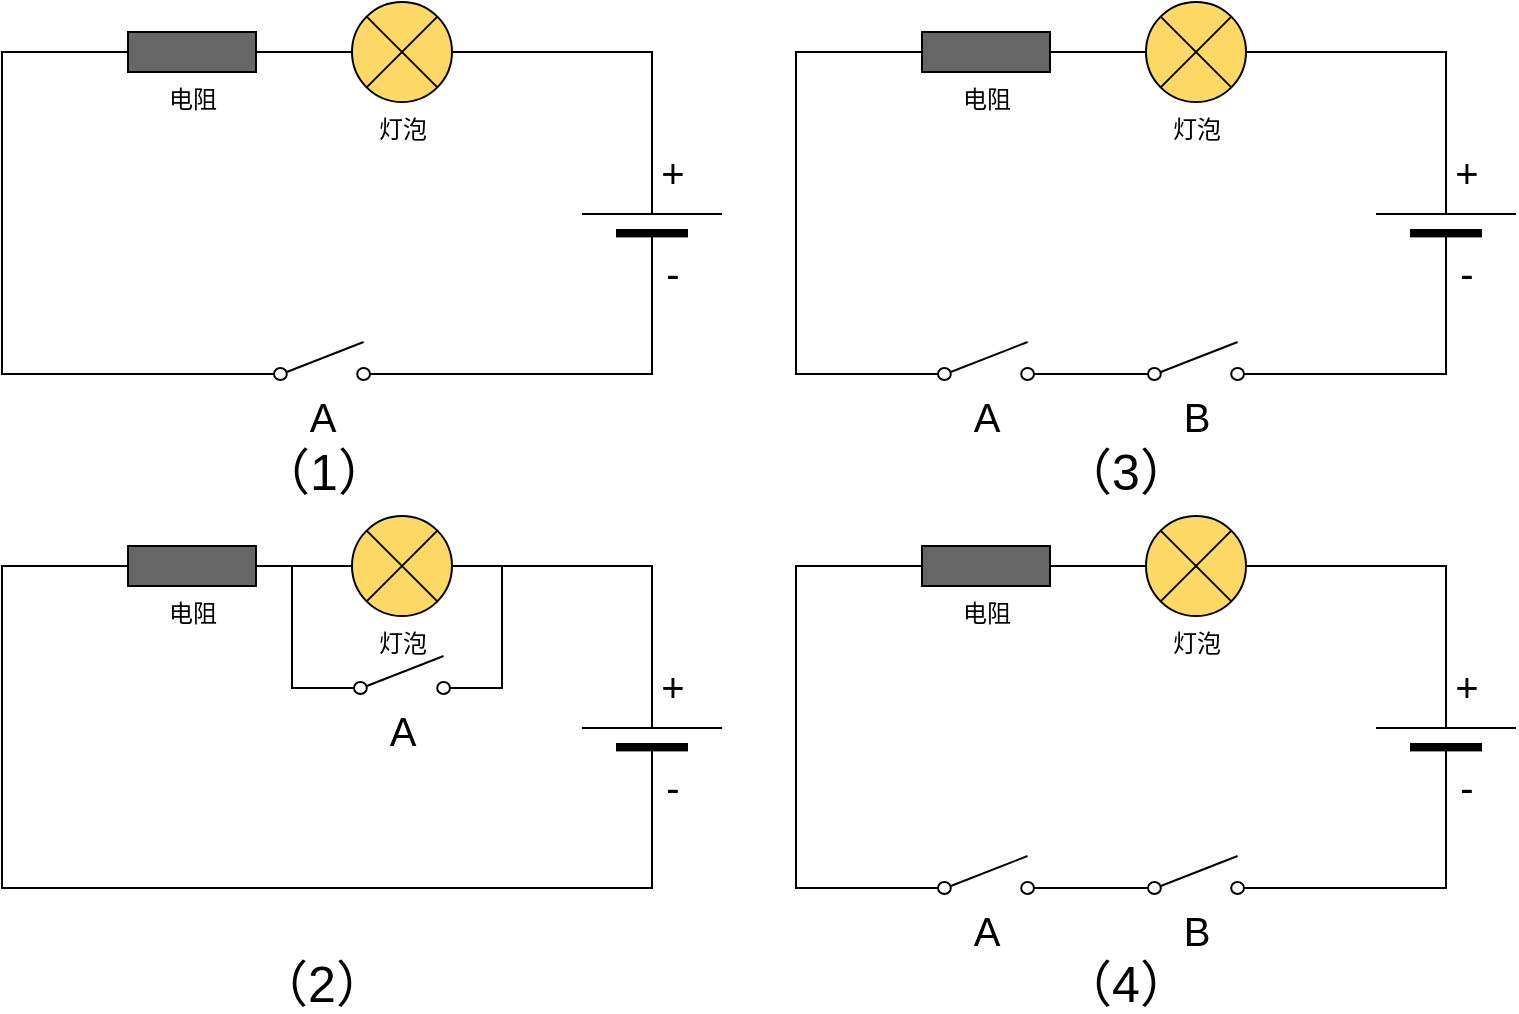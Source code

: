 <mxfile version="13.9.2" type="github"><diagram id="3YrKXvAWIabkW3BtLmuu" name="第 1 页"><mxGraphModel dx="1527" dy="802" grid="1" gridSize="10" guides="1" tooltips="1" connect="1" arrows="1" fold="1" page="1" pageScale="1" pageWidth="827" pageHeight="1169" math="0" shadow="0"><root><mxCell id="0"/><mxCell id="1" parent="0"/><mxCell id="RTrCC0mo2Q_FgXDh5RNR-1" value="&lt;font style=&quot;font-size: 20px&quot;&gt;A&lt;/font&gt;" style="pointerEvents=1;verticalLabelPosition=bottom;shadow=0;dashed=0;align=center;html=1;verticalAlign=top;shape=mxgraph.electrical.electro-mechanical.simple_switch;" vertex="1" parent="1"><mxGeometry x="190" y="410" width="80" height="19" as="geometry"/></mxCell><mxCell id="RTrCC0mo2Q_FgXDh5RNR-10" style="edgeStyle=orthogonalEdgeStyle;rounded=0;orthogonalLoop=1;jettySize=auto;html=1;exitX=1;exitY=0.5;exitDx=0;exitDy=0;exitPerimeter=0;endArrow=none;endFill=0;" edge="1" parent="1" source="RTrCC0mo2Q_FgXDh5RNR-2" target="RTrCC0mo2Q_FgXDh5RNR-5"><mxGeometry relative="1" as="geometry"/></mxCell><mxCell id="RTrCC0mo2Q_FgXDh5RNR-2" value="灯泡" style="pointerEvents=1;verticalLabelPosition=bottom;shadow=0;dashed=0;align=center;html=1;verticalAlign=top;shape=mxgraph.electrical.miscellaneous.light_bulb;fillColor=#FFD966;" vertex="1" parent="1"><mxGeometry x="240" y="240" width="60" height="50" as="geometry"/></mxCell><mxCell id="RTrCC0mo2Q_FgXDh5RNR-11" style="edgeStyle=orthogonalEdgeStyle;rounded=0;orthogonalLoop=1;jettySize=auto;html=1;exitX=0;exitY=0.5;exitDx=0;exitDy=0;exitPerimeter=0;entryX=1;entryY=0.84;entryDx=0;entryDy=0;entryPerimeter=0;endArrow=none;endFill=0;" edge="1" parent="1" source="RTrCC0mo2Q_FgXDh5RNR-5" target="RTrCC0mo2Q_FgXDh5RNR-1"><mxGeometry relative="1" as="geometry"/></mxCell><mxCell id="RTrCC0mo2Q_FgXDh5RNR-5" value="" style="verticalLabelPosition=bottom;shadow=0;dashed=0;align=center;fillColor=#000000;html=1;verticalAlign=top;strokeWidth=1;shape=mxgraph.electrical.miscellaneous.monocell_battery;direction=north;" vertex="1" parent="1"><mxGeometry x="360" y="310" width="70" height="80" as="geometry"/></mxCell><mxCell id="RTrCC0mo2Q_FgXDh5RNR-8" style="edgeStyle=orthogonalEdgeStyle;rounded=0;orthogonalLoop=1;jettySize=auto;html=1;exitX=1;exitY=0.5;exitDx=0;exitDy=0;exitPerimeter=0;entryX=0;entryY=0.5;entryDx=0;entryDy=0;entryPerimeter=0;endArrow=none;endFill=0;" edge="1" parent="1" source="RTrCC0mo2Q_FgXDh5RNR-7" target="RTrCC0mo2Q_FgXDh5RNR-2"><mxGeometry relative="1" as="geometry"/></mxCell><mxCell id="RTrCC0mo2Q_FgXDh5RNR-9" style="edgeStyle=orthogonalEdgeStyle;rounded=0;orthogonalLoop=1;jettySize=auto;html=1;entryX=0;entryY=0.84;entryDx=0;entryDy=0;entryPerimeter=0;endArrow=none;endFill=0;" edge="1" parent="1" source="RTrCC0mo2Q_FgXDh5RNR-7" target="RTrCC0mo2Q_FgXDh5RNR-1"><mxGeometry relative="1" as="geometry"><Array as="points"><mxPoint x="70" y="265"/><mxPoint x="70" y="426"/></Array></mxGeometry></mxCell><mxCell id="RTrCC0mo2Q_FgXDh5RNR-7" value="电阻" style="pointerEvents=1;verticalLabelPosition=bottom;shadow=0;dashed=0;align=center;html=1;verticalAlign=top;shape=mxgraph.electrical.resistors.resistor_1;fillColor=#666666;" vertex="1" parent="1"><mxGeometry x="115" y="255" width="100" height="20" as="geometry"/></mxCell><mxCell id="RTrCC0mo2Q_FgXDh5RNR-12" value="+" style="text;html=1;align=center;verticalAlign=middle;resizable=0;points=[];autosize=1;fontSize=20;" vertex="1" parent="1"><mxGeometry x="390" y="310" width="30" height="30" as="geometry"/></mxCell><mxCell id="RTrCC0mo2Q_FgXDh5RNR-13" value="-" style="text;html=1;align=center;verticalAlign=middle;resizable=0;points=[];autosize=1;fontSize=20;" vertex="1" parent="1"><mxGeometry x="395" y="360" width="20" height="30" as="geometry"/></mxCell><mxCell id="RTrCC0mo2Q_FgXDh5RNR-25" style="edgeStyle=orthogonalEdgeStyle;rounded=0;orthogonalLoop=1;jettySize=auto;html=1;exitX=1;exitY=0.84;exitDx=0;exitDy=0;exitPerimeter=0;entryX=0;entryY=0.84;entryDx=0;entryDy=0;entryPerimeter=0;endArrow=none;endFill=0;fontSize=20;" edge="1" parent="1" source="RTrCC0mo2Q_FgXDh5RNR-14" target="RTrCC0mo2Q_FgXDh5RNR-24"><mxGeometry relative="1" as="geometry"/></mxCell><mxCell id="RTrCC0mo2Q_FgXDh5RNR-14" value="&lt;font style=&quot;font-size: 20px&quot;&gt;A&lt;/font&gt;" style="pointerEvents=1;verticalLabelPosition=bottom;shadow=0;dashed=0;align=center;html=1;verticalAlign=top;shape=mxgraph.electrical.electro-mechanical.simple_switch;" vertex="1" parent="1"><mxGeometry x="522" y="410" width="80" height="19" as="geometry"/></mxCell><mxCell id="RTrCC0mo2Q_FgXDh5RNR-15" style="edgeStyle=orthogonalEdgeStyle;rounded=0;orthogonalLoop=1;jettySize=auto;html=1;exitX=1;exitY=0.5;exitDx=0;exitDy=0;exitPerimeter=0;endArrow=none;endFill=0;" edge="1" source="RTrCC0mo2Q_FgXDh5RNR-16" target="RTrCC0mo2Q_FgXDh5RNR-18" parent="1"><mxGeometry relative="1" as="geometry"/></mxCell><mxCell id="RTrCC0mo2Q_FgXDh5RNR-16" value="灯泡" style="pointerEvents=1;verticalLabelPosition=bottom;shadow=0;dashed=0;align=center;html=1;verticalAlign=top;shape=mxgraph.electrical.miscellaneous.light_bulb;fillColor=#FFD966;" vertex="1" parent="1"><mxGeometry x="637" y="240" width="60" height="50" as="geometry"/></mxCell><mxCell id="RTrCC0mo2Q_FgXDh5RNR-18" value="" style="verticalLabelPosition=bottom;shadow=0;dashed=0;align=center;fillColor=#000000;html=1;verticalAlign=top;strokeWidth=1;shape=mxgraph.electrical.miscellaneous.monocell_battery;direction=north;" vertex="1" parent="1"><mxGeometry x="757" y="310" width="70" height="80" as="geometry"/></mxCell><mxCell id="RTrCC0mo2Q_FgXDh5RNR-19" style="edgeStyle=orthogonalEdgeStyle;rounded=0;orthogonalLoop=1;jettySize=auto;html=1;exitX=1;exitY=0.5;exitDx=0;exitDy=0;exitPerimeter=0;entryX=0;entryY=0.5;entryDx=0;entryDy=0;entryPerimeter=0;endArrow=none;endFill=0;" edge="1" source="RTrCC0mo2Q_FgXDh5RNR-21" target="RTrCC0mo2Q_FgXDh5RNR-16" parent="1"><mxGeometry relative="1" as="geometry"/></mxCell><mxCell id="RTrCC0mo2Q_FgXDh5RNR-20" style="edgeStyle=orthogonalEdgeStyle;rounded=0;orthogonalLoop=1;jettySize=auto;html=1;entryX=0;entryY=0.84;entryDx=0;entryDy=0;entryPerimeter=0;endArrow=none;endFill=0;" edge="1" source="RTrCC0mo2Q_FgXDh5RNR-21" target="RTrCC0mo2Q_FgXDh5RNR-14" parent="1"><mxGeometry relative="1" as="geometry"><Array as="points"><mxPoint x="467" y="265"/><mxPoint x="467" y="426"/></Array></mxGeometry></mxCell><mxCell id="RTrCC0mo2Q_FgXDh5RNR-21" value="电阻" style="pointerEvents=1;verticalLabelPosition=bottom;shadow=0;dashed=0;align=center;html=1;verticalAlign=top;shape=mxgraph.electrical.resistors.resistor_1;fillColor=#666666;" vertex="1" parent="1"><mxGeometry x="512" y="255" width="100" height="20" as="geometry"/></mxCell><mxCell id="RTrCC0mo2Q_FgXDh5RNR-22" value="+" style="text;html=1;align=center;verticalAlign=middle;resizable=0;points=[];autosize=1;fontSize=20;" vertex="1" parent="1"><mxGeometry x="787" y="310" width="30" height="30" as="geometry"/></mxCell><mxCell id="RTrCC0mo2Q_FgXDh5RNR-23" value="-" style="text;html=1;align=center;verticalAlign=middle;resizable=0;points=[];autosize=1;fontSize=20;" vertex="1" parent="1"><mxGeometry x="792" y="360" width="20" height="30" as="geometry"/></mxCell><mxCell id="RTrCC0mo2Q_FgXDh5RNR-26" style="edgeStyle=orthogonalEdgeStyle;rounded=0;orthogonalLoop=1;jettySize=auto;html=1;exitX=1;exitY=0.84;exitDx=0;exitDy=0;exitPerimeter=0;entryX=0;entryY=1;entryDx=0;entryDy=0;entryPerimeter=0;endArrow=none;endFill=0;fontSize=20;" edge="1" parent="1" source="RTrCC0mo2Q_FgXDh5RNR-24" target="RTrCC0mo2Q_FgXDh5RNR-23"><mxGeometry relative="1" as="geometry"/></mxCell><mxCell id="RTrCC0mo2Q_FgXDh5RNR-24" value="&lt;font style=&quot;font-size: 20px&quot;&gt;B&lt;/font&gt;" style="pointerEvents=1;verticalLabelPosition=bottom;shadow=0;dashed=0;align=center;html=1;verticalAlign=top;shape=mxgraph.electrical.electro-mechanical.simple_switch;" vertex="1" parent="1"><mxGeometry x="627" y="410" width="80" height="19" as="geometry"/></mxCell><mxCell id="RTrCC0mo2Q_FgXDh5RNR-28" style="edgeStyle=orthogonalEdgeStyle;rounded=0;orthogonalLoop=1;jettySize=auto;html=1;exitX=1;exitY=0.84;exitDx=0;exitDy=0;exitPerimeter=0;entryX=0;entryY=0.84;entryDx=0;entryDy=0;entryPerimeter=0;endArrow=none;endFill=0;fontSize=20;" edge="1" source="RTrCC0mo2Q_FgXDh5RNR-29" target="RTrCC0mo2Q_FgXDh5RNR-39" parent="1"><mxGeometry relative="1" as="geometry"/></mxCell><mxCell id="RTrCC0mo2Q_FgXDh5RNR-29" value="&lt;font style=&quot;font-size: 20px&quot;&gt;A&lt;/font&gt;" style="pointerEvents=1;verticalLabelPosition=bottom;shadow=0;dashed=0;align=center;html=1;verticalAlign=top;shape=mxgraph.electrical.electro-mechanical.simple_switch;" vertex="1" parent="1"><mxGeometry x="522" y="667" width="80" height="19" as="geometry"/></mxCell><mxCell id="RTrCC0mo2Q_FgXDh5RNR-30" style="edgeStyle=orthogonalEdgeStyle;rounded=0;orthogonalLoop=1;jettySize=auto;html=1;exitX=1;exitY=0.5;exitDx=0;exitDy=0;exitPerimeter=0;endArrow=none;endFill=0;" edge="1" source="RTrCC0mo2Q_FgXDh5RNR-31" target="RTrCC0mo2Q_FgXDh5RNR-32" parent="1"><mxGeometry relative="1" as="geometry"/></mxCell><mxCell id="RTrCC0mo2Q_FgXDh5RNR-31" value="&lt;span style=&quot;background-color: rgb(255 , 255 , 255)&quot;&gt;灯泡&lt;/span&gt;" style="pointerEvents=1;verticalLabelPosition=bottom;shadow=0;dashed=0;align=center;html=1;verticalAlign=top;shape=mxgraph.electrical.miscellaneous.light_bulb;labelBackgroundColor=#FFD966;fillColor=#FFD966;" vertex="1" parent="1"><mxGeometry x="637" y="497" width="60" height="50" as="geometry"/></mxCell><mxCell id="RTrCC0mo2Q_FgXDh5RNR-32" value="" style="verticalLabelPosition=bottom;shadow=0;dashed=0;align=center;fillColor=#000000;html=1;verticalAlign=top;strokeWidth=1;shape=mxgraph.electrical.miscellaneous.monocell_battery;direction=north;" vertex="1" parent="1"><mxGeometry x="757" y="567" width="70" height="80" as="geometry"/></mxCell><mxCell id="RTrCC0mo2Q_FgXDh5RNR-33" style="edgeStyle=orthogonalEdgeStyle;rounded=0;orthogonalLoop=1;jettySize=auto;html=1;exitX=1;exitY=0.5;exitDx=0;exitDy=0;exitPerimeter=0;entryX=0;entryY=0.5;entryDx=0;entryDy=0;entryPerimeter=0;endArrow=none;endFill=0;" edge="1" source="RTrCC0mo2Q_FgXDh5RNR-35" target="RTrCC0mo2Q_FgXDh5RNR-31" parent="1"><mxGeometry relative="1" as="geometry"/></mxCell><mxCell id="RTrCC0mo2Q_FgXDh5RNR-34" style="edgeStyle=orthogonalEdgeStyle;rounded=0;orthogonalLoop=1;jettySize=auto;html=1;entryX=0;entryY=0.84;entryDx=0;entryDy=0;entryPerimeter=0;endArrow=none;endFill=0;" edge="1" source="RTrCC0mo2Q_FgXDh5RNR-35" target="RTrCC0mo2Q_FgXDh5RNR-29" parent="1"><mxGeometry relative="1" as="geometry"><Array as="points"><mxPoint x="467" y="522"/><mxPoint x="467" y="683"/></Array></mxGeometry></mxCell><mxCell id="RTrCC0mo2Q_FgXDh5RNR-35" value="电阻" style="pointerEvents=1;verticalLabelPosition=bottom;shadow=0;dashed=0;align=center;html=1;verticalAlign=top;shape=mxgraph.electrical.resistors.resistor_1;fillColor=#666666;" vertex="1" parent="1"><mxGeometry x="512" y="512" width="100" height="20" as="geometry"/></mxCell><mxCell id="RTrCC0mo2Q_FgXDh5RNR-36" value="+" style="text;html=1;align=center;verticalAlign=middle;resizable=0;points=[];autosize=1;fontSize=20;" vertex="1" parent="1"><mxGeometry x="787" y="567" width="30" height="30" as="geometry"/></mxCell><mxCell id="RTrCC0mo2Q_FgXDh5RNR-37" value="-" style="text;html=1;align=center;verticalAlign=middle;resizable=0;points=[];autosize=1;fontSize=20;" vertex="1" parent="1"><mxGeometry x="792" y="617" width="20" height="30" as="geometry"/></mxCell><mxCell id="RTrCC0mo2Q_FgXDh5RNR-38" style="edgeStyle=orthogonalEdgeStyle;rounded=0;orthogonalLoop=1;jettySize=auto;html=1;exitX=1;exitY=0.84;exitDx=0;exitDy=0;exitPerimeter=0;entryX=0;entryY=1;entryDx=0;entryDy=0;entryPerimeter=0;endArrow=none;endFill=0;fontSize=20;" edge="1" source="RTrCC0mo2Q_FgXDh5RNR-39" target="RTrCC0mo2Q_FgXDh5RNR-37" parent="1"><mxGeometry relative="1" as="geometry"/></mxCell><mxCell id="RTrCC0mo2Q_FgXDh5RNR-39" value="&lt;font style=&quot;font-size: 20px&quot;&gt;B&lt;/font&gt;" style="pointerEvents=1;verticalLabelPosition=bottom;shadow=0;dashed=0;align=center;html=1;verticalAlign=top;shape=mxgraph.electrical.electro-mechanical.simple_switch;" vertex="1" parent="1"><mxGeometry x="627" y="667" width="80" height="19" as="geometry"/></mxCell><mxCell id="RTrCC0mo2Q_FgXDh5RNR-41" style="edgeStyle=orthogonalEdgeStyle;rounded=0;orthogonalLoop=1;jettySize=auto;html=1;exitX=1;exitY=0.5;exitDx=0;exitDy=0;exitPerimeter=0;endArrow=none;endFill=0;" edge="1" source="RTrCC0mo2Q_FgXDh5RNR-42" target="RTrCC0mo2Q_FgXDh5RNR-44" parent="1"><mxGeometry relative="1" as="geometry"/></mxCell><mxCell id="RTrCC0mo2Q_FgXDh5RNR-42" value="灯泡" style="pointerEvents=1;verticalLabelPosition=bottom;shadow=0;dashed=0;align=center;html=1;verticalAlign=top;shape=mxgraph.electrical.miscellaneous.light_bulb;fillColor=#FFD966;" vertex="1" parent="1"><mxGeometry x="240" y="497" width="60" height="50" as="geometry"/></mxCell><mxCell id="RTrCC0mo2Q_FgXDh5RNR-43" style="edgeStyle=orthogonalEdgeStyle;rounded=0;orthogonalLoop=1;jettySize=auto;html=1;exitX=0;exitY=0.5;exitDx=0;exitDy=0;exitPerimeter=0;endArrow=none;endFill=0;" edge="1" source="RTrCC0mo2Q_FgXDh5RNR-44" parent="1"><mxGeometry relative="1" as="geometry"><mxPoint x="190" y="683" as="targetPoint"/><Array as="points"><mxPoint x="395" y="683"/></Array></mxGeometry></mxCell><mxCell id="RTrCC0mo2Q_FgXDh5RNR-44" value="" style="verticalLabelPosition=bottom;shadow=0;dashed=0;align=center;fillColor=#000000;html=1;verticalAlign=top;strokeWidth=1;shape=mxgraph.electrical.miscellaneous.monocell_battery;direction=north;" vertex="1" parent="1"><mxGeometry x="360" y="567" width="70" height="80" as="geometry"/></mxCell><mxCell id="RTrCC0mo2Q_FgXDh5RNR-45" style="edgeStyle=orthogonalEdgeStyle;rounded=0;orthogonalLoop=1;jettySize=auto;html=1;exitX=1;exitY=0.5;exitDx=0;exitDy=0;exitPerimeter=0;entryX=0;entryY=0.5;entryDx=0;entryDy=0;entryPerimeter=0;endArrow=none;endFill=0;" edge="1" source="RTrCC0mo2Q_FgXDh5RNR-47" target="RTrCC0mo2Q_FgXDh5RNR-42" parent="1"><mxGeometry relative="1" as="geometry"/></mxCell><mxCell id="RTrCC0mo2Q_FgXDh5RNR-46" style="edgeStyle=orthogonalEdgeStyle;rounded=0;orthogonalLoop=1;jettySize=auto;html=1;entryX=0;entryY=0.84;entryDx=0;entryDy=0;entryPerimeter=0;endArrow=none;endFill=0;" edge="1" source="RTrCC0mo2Q_FgXDh5RNR-47" parent="1"><mxGeometry relative="1" as="geometry"><mxPoint x="190" y="682.96" as="targetPoint"/><Array as="points"><mxPoint x="70" y="522"/><mxPoint x="70" y="683"/></Array></mxGeometry></mxCell><mxCell id="RTrCC0mo2Q_FgXDh5RNR-47" value="电阻" style="pointerEvents=1;verticalLabelPosition=bottom;shadow=0;dashed=0;align=center;html=1;verticalAlign=top;shape=mxgraph.electrical.resistors.resistor_1;fillColor=#666666;" vertex="1" parent="1"><mxGeometry x="115" y="512" width="100" height="20" as="geometry"/></mxCell><mxCell id="RTrCC0mo2Q_FgXDh5RNR-48" value="+" style="text;html=1;align=center;verticalAlign=middle;resizable=0;points=[];autosize=1;fontSize=20;" vertex="1" parent="1"><mxGeometry x="390" y="567" width="30" height="30" as="geometry"/></mxCell><mxCell id="RTrCC0mo2Q_FgXDh5RNR-49" value="-" style="text;html=1;align=center;verticalAlign=middle;resizable=0;points=[];autosize=1;fontSize=20;" vertex="1" parent="1"><mxGeometry x="395" y="617" width="20" height="30" as="geometry"/></mxCell><mxCell id="RTrCC0mo2Q_FgXDh5RNR-51" style="edgeStyle=orthogonalEdgeStyle;rounded=0;orthogonalLoop=1;jettySize=auto;html=1;exitX=0;exitY=0.84;exitDx=0;exitDy=0;exitPerimeter=0;entryX=1;entryY=0.5;entryDx=0;entryDy=0;entryPerimeter=0;endArrow=none;endFill=0;fontSize=20;" edge="1" parent="1" source="RTrCC0mo2Q_FgXDh5RNR-50" target="RTrCC0mo2Q_FgXDh5RNR-47"><mxGeometry relative="1" as="geometry"><Array as="points"><mxPoint x="215" y="583"/></Array></mxGeometry></mxCell><mxCell id="RTrCC0mo2Q_FgXDh5RNR-52" style="edgeStyle=orthogonalEdgeStyle;rounded=0;orthogonalLoop=1;jettySize=auto;html=1;exitX=1;exitY=0.84;exitDx=0;exitDy=0;exitPerimeter=0;endArrow=none;endFill=0;fontSize=20;entryX=1;entryY=0.5;entryDx=0;entryDy=0;entryPerimeter=0;" edge="1" parent="1" source="RTrCC0mo2Q_FgXDh5RNR-50" target="RTrCC0mo2Q_FgXDh5RNR-42"><mxGeometry relative="1" as="geometry"><mxPoint x="330" y="527" as="targetPoint"/><Array as="points"><mxPoint x="320" y="583"/><mxPoint x="320" y="522"/></Array></mxGeometry></mxCell><mxCell id="RTrCC0mo2Q_FgXDh5RNR-50" value="&lt;font style=&quot;font-size: 20px&quot;&gt;A&lt;/font&gt;" style="pointerEvents=1;verticalLabelPosition=bottom;shadow=0;dashed=0;align=center;html=1;verticalAlign=top;shape=mxgraph.electrical.electro-mechanical.simple_switch;" vertex="1" parent="1"><mxGeometry x="230" y="567" width="80" height="19" as="geometry"/></mxCell><mxCell id="RTrCC0mo2Q_FgXDh5RNR-53" value="（1）" style="text;html=1;strokeColor=none;fillColor=none;align=center;verticalAlign=middle;whiteSpace=wrap;rounded=0;fontSize=25;" vertex="1" parent="1"><mxGeometry x="211" y="464" width="40" height="20" as="geometry"/></mxCell><mxCell id="RTrCC0mo2Q_FgXDh5RNR-54" value="（3）" style="text;html=1;strokeColor=none;fillColor=none;align=center;verticalAlign=middle;whiteSpace=wrap;rounded=0;fontSize=25;" vertex="1" parent="1"><mxGeometry x="612" y="464" width="40" height="20" as="geometry"/></mxCell><mxCell id="RTrCC0mo2Q_FgXDh5RNR-55" value="（2）" style="text;html=1;strokeColor=none;fillColor=none;align=center;verticalAlign=middle;whiteSpace=wrap;rounded=0;fontSize=25;" vertex="1" parent="1"><mxGeometry x="210" y="720" width="40" height="20" as="geometry"/></mxCell><mxCell id="RTrCC0mo2Q_FgXDh5RNR-56" value="（4）" style="text;html=1;strokeColor=none;fillColor=none;align=center;verticalAlign=middle;whiteSpace=wrap;rounded=0;fontSize=25;" vertex="1" parent="1"><mxGeometry x="612" y="720" width="40" height="20" as="geometry"/></mxCell></root></mxGraphModel></diagram></mxfile>